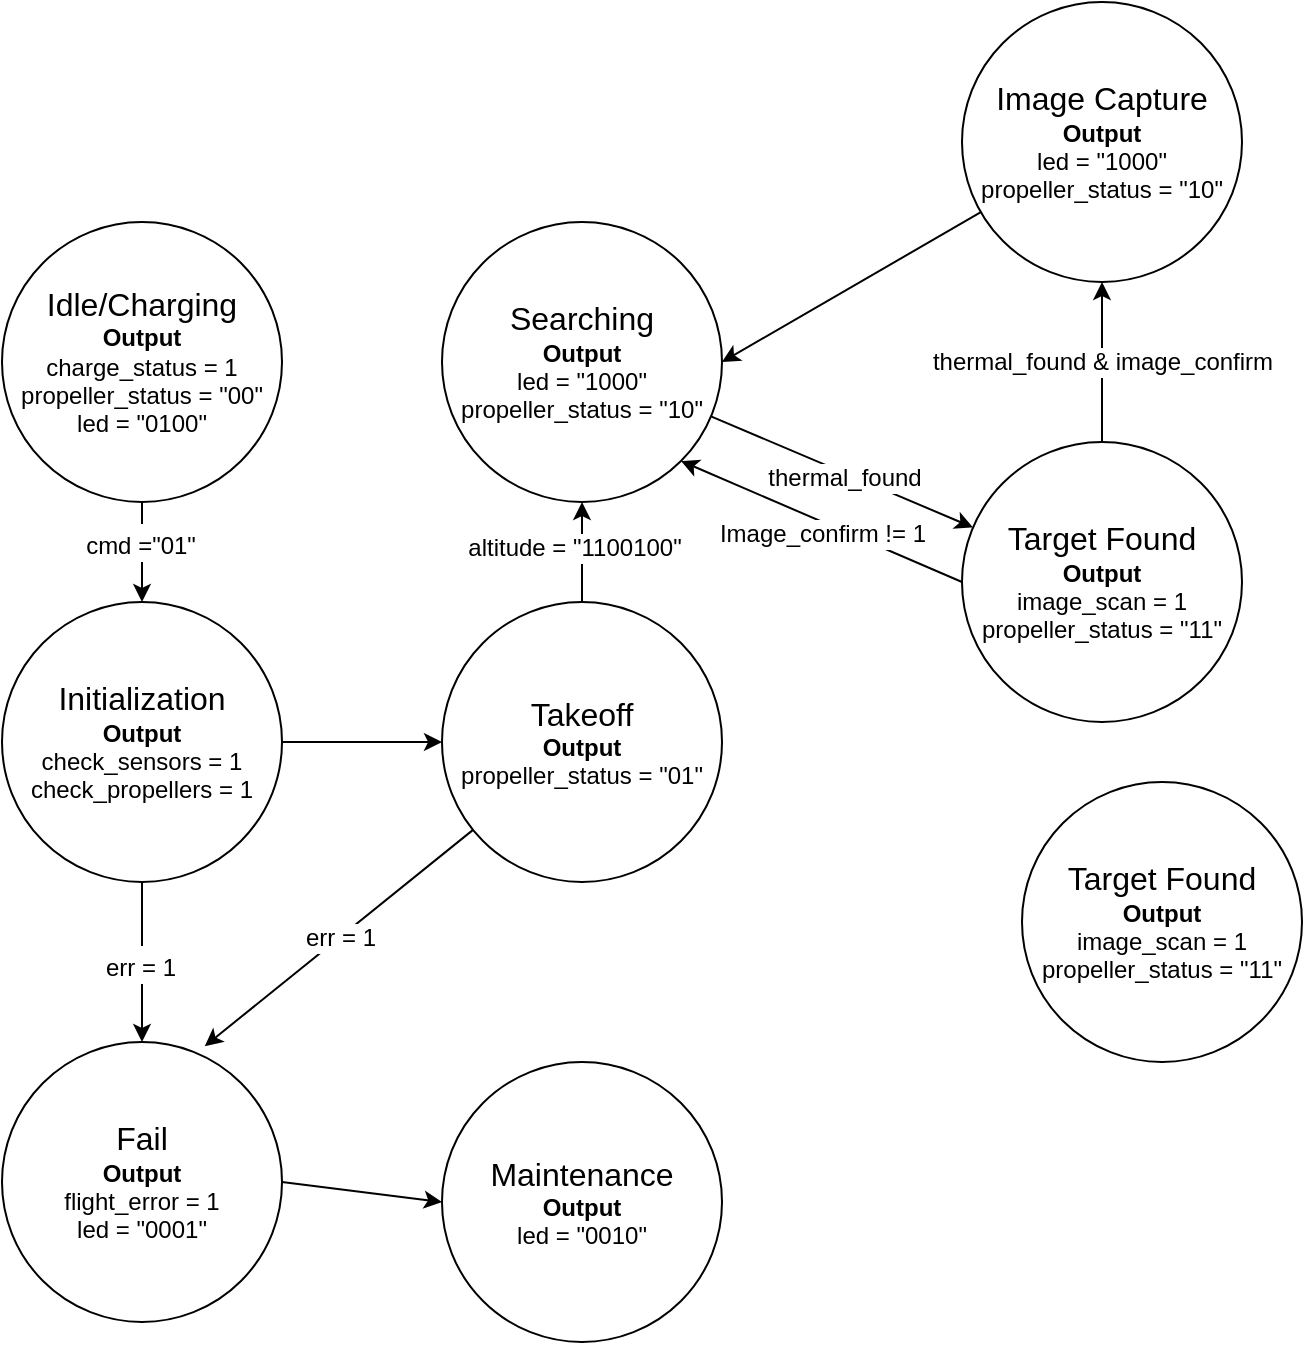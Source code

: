 <mxfile version="20.6.0" type="github">
  <diagram id="N5XDO3s2e_vUeGXbQaSR" name="Page-1">
    <mxGraphModel dx="1480" dy="716" grid="1" gridSize="10" guides="1" tooltips="1" connect="1" arrows="1" fold="1" page="1" pageScale="2" pageWidth="1100" pageHeight="850" math="0" shadow="0">
      <root>
        <mxCell id="0" />
        <mxCell id="1" parent="0" />
        <mxCell id="P16rU-zJjDvv7atZ3NjH-8" style="rounded=0;orthogonalLoop=1;jettySize=auto;html=1;exitX=0.5;exitY=1;exitDx=0;exitDy=0;entryX=0.5;entryY=0;entryDx=0;entryDy=0;fontSize=16;" edge="1" parent="1" source="P16rU-zJjDvv7atZ3NjH-1" target="P16rU-zJjDvv7atZ3NjH-7">
          <mxGeometry relative="1" as="geometry" />
        </mxCell>
        <mxCell id="P16rU-zJjDvv7atZ3NjH-18" value="&lt;font style=&quot;font-size: 12px;&quot;&gt;cmd =&quot;01&quot;&lt;br&gt;&lt;/font&gt;" style="edgeLabel;html=1;align=center;verticalAlign=middle;resizable=0;points=[];fontSize=16;" vertex="1" connectable="0" parent="P16rU-zJjDvv7atZ3NjH-8">
          <mxGeometry x="-0.191" y="-1" relative="1" as="geometry">
            <mxPoint as="offset" />
          </mxGeometry>
        </mxCell>
        <mxCell id="P16rU-zJjDvv7atZ3NjH-1" value="&lt;font style=&quot;font-size: 16px;&quot;&gt;Idle/Charging&lt;br&gt;&lt;/font&gt;&lt;b&gt;Output&lt;/b&gt;&lt;br&gt;charge_status = 1&lt;br&gt;propeller_status = &quot;00&quot;&lt;br&gt;led = &quot;0100&quot;" style="ellipse;whiteSpace=wrap;html=1;aspect=fixed;" vertex="1" parent="1">
          <mxGeometry x="900" y="320" width="140" height="140" as="geometry" />
        </mxCell>
        <mxCell id="P16rU-zJjDvv7atZ3NjH-20" value="" style="edgeStyle=none;rounded=0;orthogonalLoop=1;jettySize=auto;html=1;fontSize=12;" edge="1" parent="1" source="P16rU-zJjDvv7atZ3NjH-2" target="P16rU-zJjDvv7atZ3NjH-19">
          <mxGeometry relative="1" as="geometry" />
        </mxCell>
        <mxCell id="P16rU-zJjDvv7atZ3NjH-21" value="altitude = &quot;1100100&quot;" style="edgeLabel;html=1;align=center;verticalAlign=middle;resizable=0;points=[];fontSize=12;" vertex="1" connectable="0" parent="P16rU-zJjDvv7atZ3NjH-20">
          <mxGeometry x="0.111" y="4" relative="1" as="geometry">
            <mxPoint y="1" as="offset" />
          </mxGeometry>
        </mxCell>
        <mxCell id="P16rU-zJjDvv7atZ3NjH-22" value="err = 1" style="edgeStyle=none;rounded=0;orthogonalLoop=1;jettySize=auto;html=1;fontSize=12;entryX=0.724;entryY=0.015;entryDx=0;entryDy=0;entryPerimeter=0;" edge="1" parent="1" source="P16rU-zJjDvv7atZ3NjH-2" target="P16rU-zJjDvv7atZ3NjH-5">
          <mxGeometry relative="1" as="geometry">
            <mxPoint x="1060" y="420" as="targetPoint" />
          </mxGeometry>
        </mxCell>
        <mxCell id="P16rU-zJjDvv7atZ3NjH-2" value="&lt;font size=&quot;3&quot;&gt;Takeoff&lt;/font&gt;&lt;br&gt;&lt;b&gt;Output&lt;/b&gt;&lt;br&gt;propeller_status = &quot;01&quot;" style="ellipse;whiteSpace=wrap;html=1;aspect=fixed;" vertex="1" parent="1">
          <mxGeometry x="1120" y="510" width="140" height="140" as="geometry" />
        </mxCell>
        <mxCell id="P16rU-zJjDvv7atZ3NjH-15" style="edgeStyle=none;rounded=0;orthogonalLoop=1;jettySize=auto;html=1;exitX=1;exitY=0.5;exitDx=0;exitDy=0;entryX=0;entryY=0.5;entryDx=0;entryDy=0;fontSize=16;" edge="1" parent="1" source="P16rU-zJjDvv7atZ3NjH-5" target="P16rU-zJjDvv7atZ3NjH-14">
          <mxGeometry relative="1" as="geometry" />
        </mxCell>
        <mxCell id="P16rU-zJjDvv7atZ3NjH-5" value="&lt;font size=&quot;3&quot;&gt;Fail&lt;/font&gt;&lt;br&gt;&lt;b&gt;Output&lt;/b&gt;&lt;br&gt;flight_error = 1&lt;br&gt;led = &quot;0001&quot;" style="ellipse;whiteSpace=wrap;html=1;aspect=fixed;" vertex="1" parent="1">
          <mxGeometry x="900" y="730" width="140" height="140" as="geometry" />
        </mxCell>
        <mxCell id="P16rU-zJjDvv7atZ3NjH-9" value="" style="rounded=0;orthogonalLoop=1;jettySize=auto;html=1;fontSize=16;" edge="1" parent="1" source="P16rU-zJjDvv7atZ3NjH-7" target="P16rU-zJjDvv7atZ3NjH-5">
          <mxGeometry relative="1" as="geometry" />
        </mxCell>
        <mxCell id="P16rU-zJjDvv7atZ3NjH-10" value="&lt;font style=&quot;font-size: 12px;&quot;&gt;err = 1&lt;/font&gt;" style="edgeLabel;html=1;align=center;verticalAlign=middle;resizable=0;points=[];fontSize=16;" vertex="1" connectable="0" parent="P16rU-zJjDvv7atZ3NjH-9">
          <mxGeometry x="0.022" y="-1" relative="1" as="geometry">
            <mxPoint as="offset" />
          </mxGeometry>
        </mxCell>
        <mxCell id="P16rU-zJjDvv7atZ3NjH-16" style="edgeStyle=none;rounded=0;orthogonalLoop=1;jettySize=auto;html=1;exitX=1;exitY=0.5;exitDx=0;exitDy=0;fontSize=16;entryX=0;entryY=0.5;entryDx=0;entryDy=0;" edge="1" parent="1" source="P16rU-zJjDvv7atZ3NjH-7" target="P16rU-zJjDvv7atZ3NjH-2">
          <mxGeometry relative="1" as="geometry" />
        </mxCell>
        <mxCell id="P16rU-zJjDvv7atZ3NjH-7" value="&lt;font size=&quot;3&quot;&gt;Initialization&lt;/font&gt;&lt;br&gt;&lt;b&gt;Output&lt;/b&gt;&lt;br&gt;check_sensors = 1&lt;br&gt;check_propellers = 1" style="ellipse;whiteSpace=wrap;html=1;aspect=fixed;" vertex="1" parent="1">
          <mxGeometry x="900" y="510" width="140" height="140" as="geometry" />
        </mxCell>
        <mxCell id="P16rU-zJjDvv7atZ3NjH-14" value="&lt;font size=&quot;3&quot;&gt;Maintenance&lt;/font&gt;&lt;br&gt;&lt;b&gt;Output&lt;/b&gt;&lt;br&gt;led = &quot;0010&quot;" style="ellipse;whiteSpace=wrap;html=1;aspect=fixed;" vertex="1" parent="1">
          <mxGeometry x="1120" y="740" width="140" height="140" as="geometry" />
        </mxCell>
        <mxCell id="P16rU-zJjDvv7atZ3NjH-24" value="thermal_found &amp;amp; image_confirm" style="edgeStyle=none;rounded=0;orthogonalLoop=1;jettySize=auto;html=1;fontSize=12;exitX=0.5;exitY=0;exitDx=0;exitDy=0;" edge="1" parent="1" source="P16rU-zJjDvv7atZ3NjH-26" target="P16rU-zJjDvv7atZ3NjH-23">
          <mxGeometry relative="1" as="geometry" />
        </mxCell>
        <mxCell id="P16rU-zJjDvv7atZ3NjH-29" style="edgeStyle=none;rounded=0;orthogonalLoop=1;jettySize=auto;html=1;fontSize=12;" edge="1" parent="1" source="P16rU-zJjDvv7atZ3NjH-19" target="P16rU-zJjDvv7atZ3NjH-26">
          <mxGeometry relative="1" as="geometry" />
        </mxCell>
        <mxCell id="P16rU-zJjDvv7atZ3NjH-37" value="thermal_found" style="edgeLabel;html=1;align=center;verticalAlign=middle;resizable=0;points=[];fontSize=12;" vertex="1" connectable="0" parent="P16rU-zJjDvv7atZ3NjH-29">
          <mxGeometry x="-0.019" y="-3" relative="1" as="geometry">
            <mxPoint x="3" as="offset" />
          </mxGeometry>
        </mxCell>
        <mxCell id="P16rU-zJjDvv7atZ3NjH-19" value="&lt;font size=&quot;3&quot;&gt;Searching&lt;/font&gt;&lt;br&gt;&lt;b&gt;Output&lt;/b&gt;&lt;br&gt;led = &quot;1000&quot;&lt;br&gt;propeller_status = &quot;10&quot;&lt;br&gt;" style="ellipse;whiteSpace=wrap;html=1;aspect=fixed;" vertex="1" parent="1">
          <mxGeometry x="1120" y="320" width="140" height="140" as="geometry" />
        </mxCell>
        <mxCell id="P16rU-zJjDvv7atZ3NjH-34" style="edgeStyle=none;rounded=0;orthogonalLoop=1;jettySize=auto;html=1;entryX=1;entryY=0.5;entryDx=0;entryDy=0;fontSize=12;" edge="1" parent="1" source="P16rU-zJjDvv7atZ3NjH-23" target="P16rU-zJjDvv7atZ3NjH-19">
          <mxGeometry relative="1" as="geometry" />
        </mxCell>
        <mxCell id="P16rU-zJjDvv7atZ3NjH-23" value="&lt;font size=&quot;3&quot;&gt;Image Capture&lt;/font&gt;&lt;br&gt;&lt;b&gt;Output&lt;/b&gt;&lt;br&gt;led = &quot;1000&quot;&lt;br&gt;propeller_status = &quot;10&quot;" style="ellipse;whiteSpace=wrap;html=1;aspect=fixed;" vertex="1" parent="1">
          <mxGeometry x="1380" y="210" width="140" height="140" as="geometry" />
        </mxCell>
        <mxCell id="P16rU-zJjDvv7atZ3NjH-38" style="edgeStyle=none;rounded=0;orthogonalLoop=1;jettySize=auto;html=1;exitX=0;exitY=0.5;exitDx=0;exitDy=0;fontSize=12;entryX=1;entryY=1;entryDx=0;entryDy=0;" edge="1" parent="1" source="P16rU-zJjDvv7atZ3NjH-26" target="P16rU-zJjDvv7atZ3NjH-19">
          <mxGeometry relative="1" as="geometry" />
        </mxCell>
        <mxCell id="P16rU-zJjDvv7atZ3NjH-39" value="Image_confirm != 1" style="edgeLabel;html=1;align=center;verticalAlign=middle;resizable=0;points=[];fontSize=12;" vertex="1" connectable="0" parent="P16rU-zJjDvv7atZ3NjH-38">
          <mxGeometry x="-0.199" relative="1" as="geometry">
            <mxPoint x="-14" as="offset" />
          </mxGeometry>
        </mxCell>
        <mxCell id="P16rU-zJjDvv7atZ3NjH-26" value="&lt;font size=&quot;3&quot;&gt;Target Found&lt;br&gt;&lt;/font&gt;&lt;b&gt;Output&lt;/b&gt;&lt;br&gt;image_scan = 1&lt;br&gt;propeller_status = &quot;11&quot;" style="ellipse;whiteSpace=wrap;html=1;aspect=fixed;" vertex="1" parent="1">
          <mxGeometry x="1380" y="430" width="140" height="140" as="geometry" />
        </mxCell>
        <mxCell id="P16rU-zJjDvv7atZ3NjH-36" value="&lt;font size=&quot;3&quot;&gt;Target Found&lt;br&gt;&lt;/font&gt;&lt;b&gt;Output&lt;/b&gt;&lt;br&gt;image_scan = 1&lt;br&gt;propeller_status = &quot;11&quot;" style="ellipse;whiteSpace=wrap;html=1;aspect=fixed;" vertex="1" parent="1">
          <mxGeometry x="1410" y="600" width="140" height="140" as="geometry" />
        </mxCell>
      </root>
    </mxGraphModel>
  </diagram>
</mxfile>
